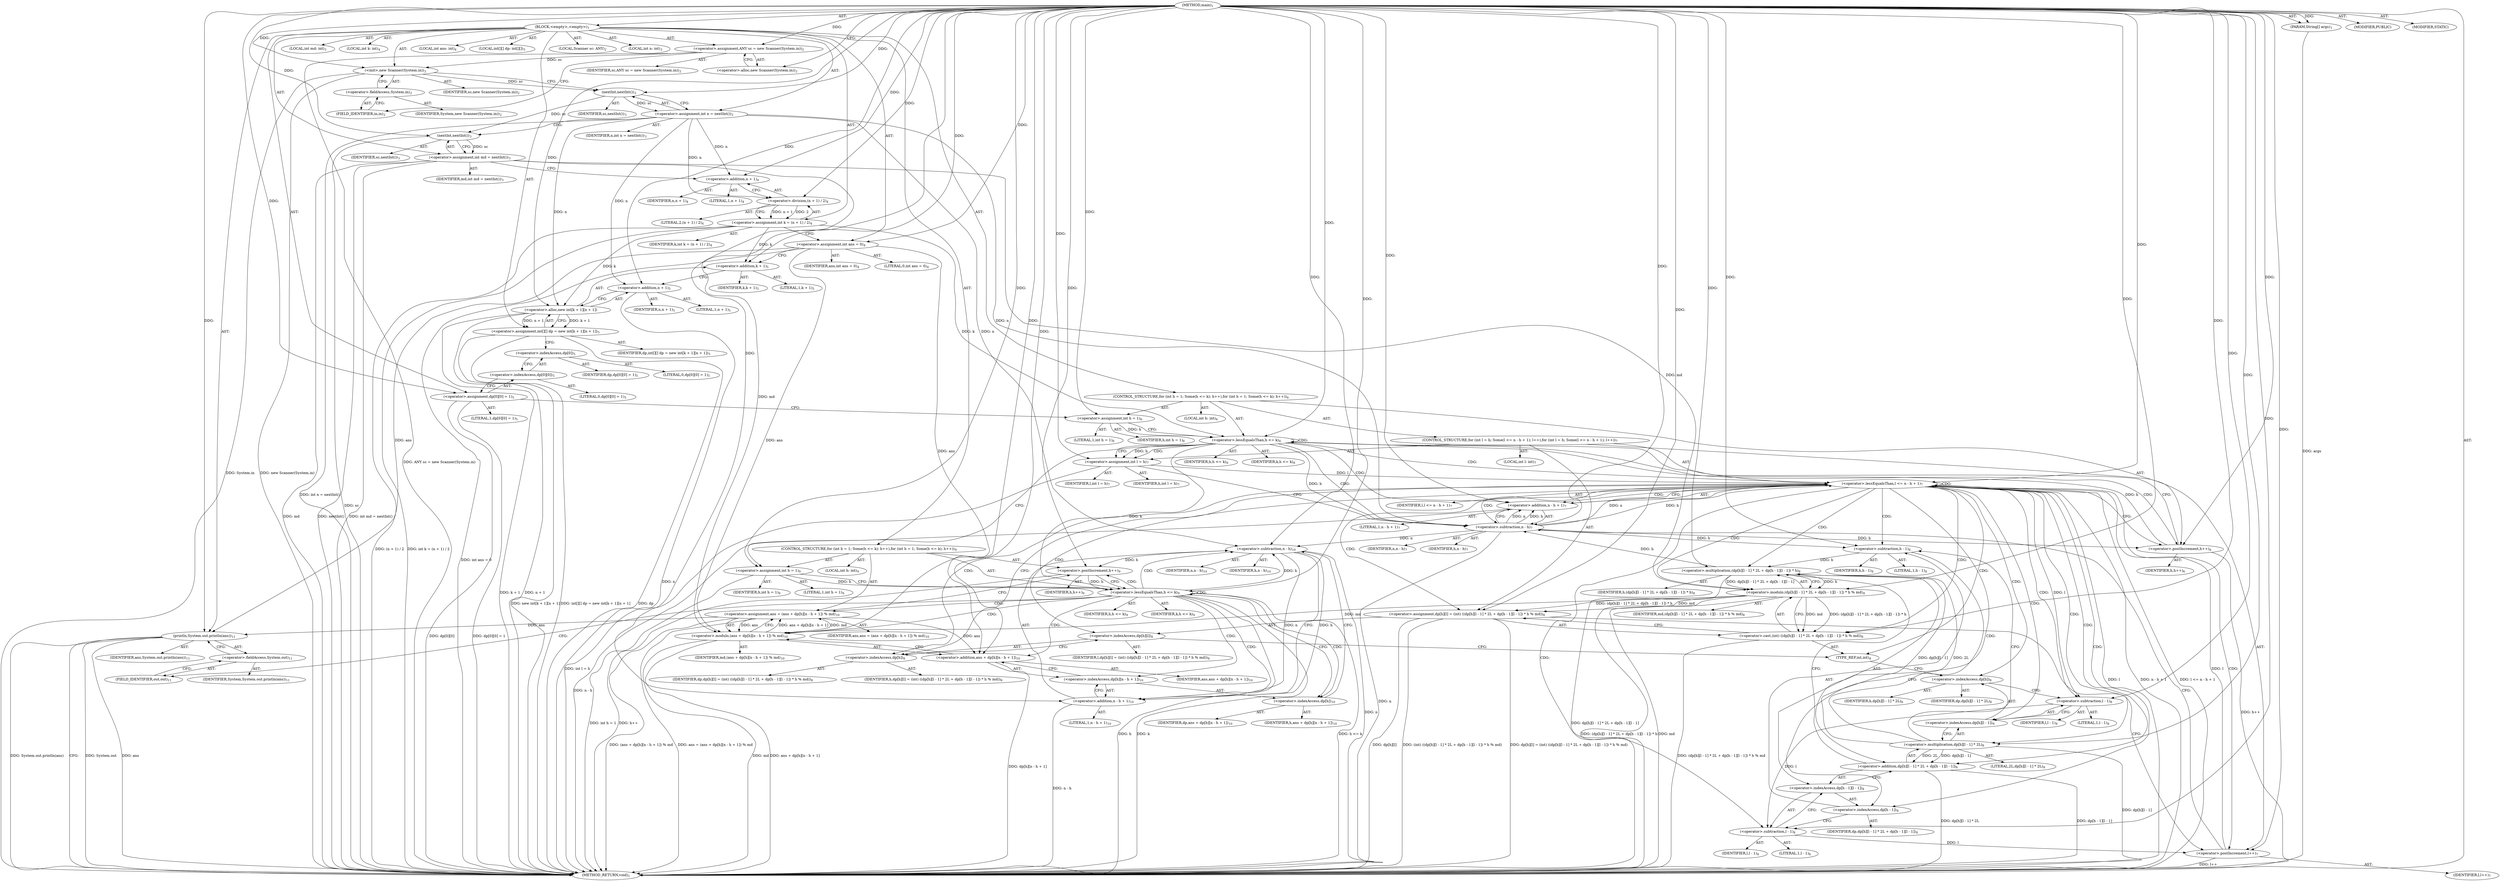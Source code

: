 digraph "main" {  
"19" [label = <(METHOD,main)<SUB>1</SUB>> ]
"20" [label = <(PARAM,String[] args)<SUB>1</SUB>> ]
"21" [label = <(BLOCK,&lt;empty&gt;,&lt;empty&gt;)<SUB>1</SUB>> ]
"4" [label = <(LOCAL,Scanner sc: ANY)<SUB>2</SUB>> ]
"22" [label = <(&lt;operator&gt;.assignment,ANY sc = new Scanner(System.in))<SUB>2</SUB>> ]
"23" [label = <(IDENTIFIER,sc,ANY sc = new Scanner(System.in))<SUB>2</SUB>> ]
"24" [label = <(&lt;operator&gt;.alloc,new Scanner(System.in))<SUB>2</SUB>> ]
"25" [label = <(&lt;init&gt;,new Scanner(System.in))<SUB>2</SUB>> ]
"3" [label = <(IDENTIFIER,sc,new Scanner(System.in))<SUB>2</SUB>> ]
"26" [label = <(&lt;operator&gt;.fieldAccess,System.in)<SUB>2</SUB>> ]
"27" [label = <(IDENTIFIER,System,new Scanner(System.in))<SUB>2</SUB>> ]
"28" [label = <(FIELD_IDENTIFIER,in,in)<SUB>2</SUB>> ]
"29" [label = <(LOCAL,int n: int)<SUB>3</SUB>> ]
"30" [label = <(LOCAL,int md: int)<SUB>3</SUB>> ]
"31" [label = <(&lt;operator&gt;.assignment,int n = nextInt())<SUB>3</SUB>> ]
"32" [label = <(IDENTIFIER,n,int n = nextInt())<SUB>3</SUB>> ]
"33" [label = <(nextInt,nextInt())<SUB>3</SUB>> ]
"34" [label = <(IDENTIFIER,sc,nextInt())<SUB>3</SUB>> ]
"35" [label = <(&lt;operator&gt;.assignment,int md = nextInt())<SUB>3</SUB>> ]
"36" [label = <(IDENTIFIER,md,int md = nextInt())<SUB>3</SUB>> ]
"37" [label = <(nextInt,nextInt())<SUB>3</SUB>> ]
"38" [label = <(IDENTIFIER,sc,nextInt())<SUB>3</SUB>> ]
"39" [label = <(LOCAL,int k: int)<SUB>4</SUB>> ]
"40" [label = <(&lt;operator&gt;.assignment,int k = (n + 1) / 2)<SUB>4</SUB>> ]
"41" [label = <(IDENTIFIER,k,int k = (n + 1) / 2)<SUB>4</SUB>> ]
"42" [label = <(&lt;operator&gt;.division,(n + 1) / 2)<SUB>4</SUB>> ]
"43" [label = <(&lt;operator&gt;.addition,n + 1)<SUB>4</SUB>> ]
"44" [label = <(IDENTIFIER,n,n + 1)<SUB>4</SUB>> ]
"45" [label = <(LITERAL,1,n + 1)<SUB>4</SUB>> ]
"46" [label = <(LITERAL,2,(n + 1) / 2)<SUB>4</SUB>> ]
"47" [label = <(LOCAL,int ans: int)<SUB>4</SUB>> ]
"48" [label = <(&lt;operator&gt;.assignment,int ans = 0)<SUB>4</SUB>> ]
"49" [label = <(IDENTIFIER,ans,int ans = 0)<SUB>4</SUB>> ]
"50" [label = <(LITERAL,0,int ans = 0)<SUB>4</SUB>> ]
"51" [label = <(LOCAL,int[][] dp: int[][])<SUB>5</SUB>> ]
"52" [label = <(&lt;operator&gt;.assignment,int[][] dp = new int[k + 1][n + 1])<SUB>5</SUB>> ]
"53" [label = <(IDENTIFIER,dp,int[][] dp = new int[k + 1][n + 1])<SUB>5</SUB>> ]
"54" [label = <(&lt;operator&gt;.alloc,new int[k + 1][n + 1])> ]
"55" [label = <(&lt;operator&gt;.addition,k + 1)<SUB>5</SUB>> ]
"56" [label = <(IDENTIFIER,k,k + 1)<SUB>5</SUB>> ]
"57" [label = <(LITERAL,1,k + 1)<SUB>5</SUB>> ]
"58" [label = <(&lt;operator&gt;.addition,n + 1)<SUB>5</SUB>> ]
"59" [label = <(IDENTIFIER,n,n + 1)<SUB>5</SUB>> ]
"60" [label = <(LITERAL,1,n + 1)<SUB>5</SUB>> ]
"61" [label = <(&lt;operator&gt;.assignment,dp[0][0] = 1)<SUB>5</SUB>> ]
"62" [label = <(&lt;operator&gt;.indexAccess,dp[0][0])<SUB>5</SUB>> ]
"63" [label = <(&lt;operator&gt;.indexAccess,dp[0])<SUB>5</SUB>> ]
"64" [label = <(IDENTIFIER,dp,dp[0][0] = 1)<SUB>5</SUB>> ]
"65" [label = <(LITERAL,0,dp[0][0] = 1)<SUB>5</SUB>> ]
"66" [label = <(LITERAL,0,dp[0][0] = 1)<SUB>5</SUB>> ]
"67" [label = <(LITERAL,1,dp[0][0] = 1)<SUB>5</SUB>> ]
"68" [label = <(CONTROL_STRUCTURE,for (int h = 1; Some(h &lt;= k); h++),for (int h = 1; Some(h &lt;= k); h++))<SUB>6</SUB>> ]
"69" [label = <(LOCAL,int h: int)<SUB>6</SUB>> ]
"70" [label = <(&lt;operator&gt;.assignment,int h = 1)<SUB>6</SUB>> ]
"71" [label = <(IDENTIFIER,h,int h = 1)<SUB>6</SUB>> ]
"72" [label = <(LITERAL,1,int h = 1)<SUB>6</SUB>> ]
"73" [label = <(&lt;operator&gt;.lessEqualsThan,h &lt;= k)<SUB>6</SUB>> ]
"74" [label = <(IDENTIFIER,h,h &lt;= k)<SUB>6</SUB>> ]
"75" [label = <(IDENTIFIER,k,h &lt;= k)<SUB>6</SUB>> ]
"76" [label = <(&lt;operator&gt;.postIncrement,h++)<SUB>6</SUB>> ]
"77" [label = <(IDENTIFIER,h,h++)<SUB>6</SUB>> ]
"78" [label = <(CONTROL_STRUCTURE,for (int l = h; Some(l &lt;= n - h + 1); l++),for (int l = h; Some(l &lt;= n - h + 1); l++))<SUB>7</SUB>> ]
"79" [label = <(LOCAL,int l: int)<SUB>7</SUB>> ]
"80" [label = <(&lt;operator&gt;.assignment,int l = h)<SUB>7</SUB>> ]
"81" [label = <(IDENTIFIER,l,int l = h)<SUB>7</SUB>> ]
"82" [label = <(IDENTIFIER,h,int l = h)<SUB>7</SUB>> ]
"83" [label = <(&lt;operator&gt;.lessEqualsThan,l &lt;= n - h + 1)<SUB>7</SUB>> ]
"84" [label = <(IDENTIFIER,l,l &lt;= n - h + 1)<SUB>7</SUB>> ]
"85" [label = <(&lt;operator&gt;.addition,n - h + 1)<SUB>7</SUB>> ]
"86" [label = <(&lt;operator&gt;.subtraction,n - h)<SUB>7</SUB>> ]
"87" [label = <(IDENTIFIER,n,n - h)<SUB>7</SUB>> ]
"88" [label = <(IDENTIFIER,h,n - h)<SUB>7</SUB>> ]
"89" [label = <(LITERAL,1,n - h + 1)<SUB>7</SUB>> ]
"90" [label = <(&lt;operator&gt;.postIncrement,l++)<SUB>7</SUB>> ]
"91" [label = <(IDENTIFIER,l,l++)<SUB>7</SUB>> ]
"92" [label = <(&lt;operator&gt;.assignment,dp[h][l] = (int) ((dp[h][l - 1] * 2L + dp[h - 1][l - 1]) * h % md))<SUB>8</SUB>> ]
"93" [label = <(&lt;operator&gt;.indexAccess,dp[h][l])<SUB>8</SUB>> ]
"94" [label = <(&lt;operator&gt;.indexAccess,dp[h])<SUB>8</SUB>> ]
"95" [label = <(IDENTIFIER,dp,dp[h][l] = (int) ((dp[h][l - 1] * 2L + dp[h - 1][l - 1]) * h % md))<SUB>8</SUB>> ]
"96" [label = <(IDENTIFIER,h,dp[h][l] = (int) ((dp[h][l - 1] * 2L + dp[h - 1][l - 1]) * h % md))<SUB>8</SUB>> ]
"97" [label = <(IDENTIFIER,l,dp[h][l] = (int) ((dp[h][l - 1] * 2L + dp[h - 1][l - 1]) * h % md))<SUB>8</SUB>> ]
"98" [label = <(&lt;operator&gt;.cast,(int) ((dp[h][l - 1] * 2L + dp[h - 1][l - 1]) * h % md))<SUB>8</SUB>> ]
"99" [label = <(TYPE_REF,int,int)<SUB>8</SUB>> ]
"100" [label = <(&lt;operator&gt;.modulo,(dp[h][l - 1] * 2L + dp[h - 1][l - 1]) * h % md)<SUB>8</SUB>> ]
"101" [label = <(&lt;operator&gt;.multiplication,(dp[h][l - 1] * 2L + dp[h - 1][l - 1]) * h)<SUB>8</SUB>> ]
"102" [label = <(&lt;operator&gt;.addition,dp[h][l - 1] * 2L + dp[h - 1][l - 1])<SUB>8</SUB>> ]
"103" [label = <(&lt;operator&gt;.multiplication,dp[h][l - 1] * 2L)<SUB>8</SUB>> ]
"104" [label = <(&lt;operator&gt;.indexAccess,dp[h][l - 1])<SUB>8</SUB>> ]
"105" [label = <(&lt;operator&gt;.indexAccess,dp[h])<SUB>8</SUB>> ]
"106" [label = <(IDENTIFIER,dp,dp[h][l - 1] * 2L)<SUB>8</SUB>> ]
"107" [label = <(IDENTIFIER,h,dp[h][l - 1] * 2L)<SUB>8</SUB>> ]
"108" [label = <(&lt;operator&gt;.subtraction,l - 1)<SUB>8</SUB>> ]
"109" [label = <(IDENTIFIER,l,l - 1)<SUB>8</SUB>> ]
"110" [label = <(LITERAL,1,l - 1)<SUB>8</SUB>> ]
"111" [label = <(LITERAL,2L,dp[h][l - 1] * 2L)<SUB>8</SUB>> ]
"112" [label = <(&lt;operator&gt;.indexAccess,dp[h - 1][l - 1])<SUB>8</SUB>> ]
"113" [label = <(&lt;operator&gt;.indexAccess,dp[h - 1])<SUB>8</SUB>> ]
"114" [label = <(IDENTIFIER,dp,dp[h][l - 1] * 2L + dp[h - 1][l - 1])<SUB>8</SUB>> ]
"115" [label = <(&lt;operator&gt;.subtraction,h - 1)<SUB>8</SUB>> ]
"116" [label = <(IDENTIFIER,h,h - 1)<SUB>8</SUB>> ]
"117" [label = <(LITERAL,1,h - 1)<SUB>8</SUB>> ]
"118" [label = <(&lt;operator&gt;.subtraction,l - 1)<SUB>8</SUB>> ]
"119" [label = <(IDENTIFIER,l,l - 1)<SUB>8</SUB>> ]
"120" [label = <(LITERAL,1,l - 1)<SUB>8</SUB>> ]
"121" [label = <(IDENTIFIER,h,(dp[h][l - 1] * 2L + dp[h - 1][l - 1]) * h)<SUB>8</SUB>> ]
"122" [label = <(IDENTIFIER,md,(dp[h][l - 1] * 2L + dp[h - 1][l - 1]) * h % md)<SUB>8</SUB>> ]
"123" [label = <(CONTROL_STRUCTURE,for (int h = 1; Some(h &lt;= k); h++),for (int h = 1; Some(h &lt;= k); h++))<SUB>9</SUB>> ]
"124" [label = <(LOCAL,int h: int)<SUB>9</SUB>> ]
"125" [label = <(&lt;operator&gt;.assignment,int h = 1)<SUB>9</SUB>> ]
"126" [label = <(IDENTIFIER,h,int h = 1)<SUB>9</SUB>> ]
"127" [label = <(LITERAL,1,int h = 1)<SUB>9</SUB>> ]
"128" [label = <(&lt;operator&gt;.lessEqualsThan,h &lt;= k)<SUB>9</SUB>> ]
"129" [label = <(IDENTIFIER,h,h &lt;= k)<SUB>9</SUB>> ]
"130" [label = <(IDENTIFIER,k,h &lt;= k)<SUB>9</SUB>> ]
"131" [label = <(&lt;operator&gt;.postIncrement,h++)<SUB>9</SUB>> ]
"132" [label = <(IDENTIFIER,h,h++)<SUB>9</SUB>> ]
"133" [label = <(&lt;operator&gt;.assignment,ans = (ans + dp[h][n - h + 1]) % md)<SUB>10</SUB>> ]
"134" [label = <(IDENTIFIER,ans,ans = (ans + dp[h][n - h + 1]) % md)<SUB>10</SUB>> ]
"135" [label = <(&lt;operator&gt;.modulo,(ans + dp[h][n - h + 1]) % md)<SUB>10</SUB>> ]
"136" [label = <(&lt;operator&gt;.addition,ans + dp[h][n - h + 1])<SUB>10</SUB>> ]
"137" [label = <(IDENTIFIER,ans,ans + dp[h][n - h + 1])<SUB>10</SUB>> ]
"138" [label = <(&lt;operator&gt;.indexAccess,dp[h][n - h + 1])<SUB>10</SUB>> ]
"139" [label = <(&lt;operator&gt;.indexAccess,dp[h])<SUB>10</SUB>> ]
"140" [label = <(IDENTIFIER,dp,ans + dp[h][n - h + 1])<SUB>10</SUB>> ]
"141" [label = <(IDENTIFIER,h,ans + dp[h][n - h + 1])<SUB>10</SUB>> ]
"142" [label = <(&lt;operator&gt;.addition,n - h + 1)<SUB>10</SUB>> ]
"143" [label = <(&lt;operator&gt;.subtraction,n - h)<SUB>10</SUB>> ]
"144" [label = <(IDENTIFIER,n,n - h)<SUB>10</SUB>> ]
"145" [label = <(IDENTIFIER,h,n - h)<SUB>10</SUB>> ]
"146" [label = <(LITERAL,1,n - h + 1)<SUB>10</SUB>> ]
"147" [label = <(IDENTIFIER,md,(ans + dp[h][n - h + 1]) % md)<SUB>10</SUB>> ]
"148" [label = <(println,System.out.println(ans))<SUB>11</SUB>> ]
"149" [label = <(&lt;operator&gt;.fieldAccess,System.out)<SUB>11</SUB>> ]
"150" [label = <(IDENTIFIER,System,System.out.println(ans))<SUB>11</SUB>> ]
"151" [label = <(FIELD_IDENTIFIER,out,out)<SUB>11</SUB>> ]
"152" [label = <(IDENTIFIER,ans,System.out.println(ans))<SUB>11</SUB>> ]
"153" [label = <(MODIFIER,PUBLIC)> ]
"154" [label = <(MODIFIER,STATIC)> ]
"155" [label = <(METHOD_RETURN,void)<SUB>1</SUB>> ]
  "19" -> "20"  [ label = "AST: "] 
  "19" -> "21"  [ label = "AST: "] 
  "19" -> "153"  [ label = "AST: "] 
  "19" -> "154"  [ label = "AST: "] 
  "19" -> "155"  [ label = "AST: "] 
  "21" -> "4"  [ label = "AST: "] 
  "21" -> "22"  [ label = "AST: "] 
  "21" -> "25"  [ label = "AST: "] 
  "21" -> "29"  [ label = "AST: "] 
  "21" -> "30"  [ label = "AST: "] 
  "21" -> "31"  [ label = "AST: "] 
  "21" -> "35"  [ label = "AST: "] 
  "21" -> "39"  [ label = "AST: "] 
  "21" -> "40"  [ label = "AST: "] 
  "21" -> "47"  [ label = "AST: "] 
  "21" -> "48"  [ label = "AST: "] 
  "21" -> "51"  [ label = "AST: "] 
  "21" -> "52"  [ label = "AST: "] 
  "21" -> "61"  [ label = "AST: "] 
  "21" -> "68"  [ label = "AST: "] 
  "21" -> "123"  [ label = "AST: "] 
  "21" -> "148"  [ label = "AST: "] 
  "22" -> "23"  [ label = "AST: "] 
  "22" -> "24"  [ label = "AST: "] 
  "25" -> "3"  [ label = "AST: "] 
  "25" -> "26"  [ label = "AST: "] 
  "26" -> "27"  [ label = "AST: "] 
  "26" -> "28"  [ label = "AST: "] 
  "31" -> "32"  [ label = "AST: "] 
  "31" -> "33"  [ label = "AST: "] 
  "33" -> "34"  [ label = "AST: "] 
  "35" -> "36"  [ label = "AST: "] 
  "35" -> "37"  [ label = "AST: "] 
  "37" -> "38"  [ label = "AST: "] 
  "40" -> "41"  [ label = "AST: "] 
  "40" -> "42"  [ label = "AST: "] 
  "42" -> "43"  [ label = "AST: "] 
  "42" -> "46"  [ label = "AST: "] 
  "43" -> "44"  [ label = "AST: "] 
  "43" -> "45"  [ label = "AST: "] 
  "48" -> "49"  [ label = "AST: "] 
  "48" -> "50"  [ label = "AST: "] 
  "52" -> "53"  [ label = "AST: "] 
  "52" -> "54"  [ label = "AST: "] 
  "54" -> "55"  [ label = "AST: "] 
  "54" -> "58"  [ label = "AST: "] 
  "55" -> "56"  [ label = "AST: "] 
  "55" -> "57"  [ label = "AST: "] 
  "58" -> "59"  [ label = "AST: "] 
  "58" -> "60"  [ label = "AST: "] 
  "61" -> "62"  [ label = "AST: "] 
  "61" -> "67"  [ label = "AST: "] 
  "62" -> "63"  [ label = "AST: "] 
  "62" -> "66"  [ label = "AST: "] 
  "63" -> "64"  [ label = "AST: "] 
  "63" -> "65"  [ label = "AST: "] 
  "68" -> "69"  [ label = "AST: "] 
  "68" -> "70"  [ label = "AST: "] 
  "68" -> "73"  [ label = "AST: "] 
  "68" -> "76"  [ label = "AST: "] 
  "68" -> "78"  [ label = "AST: "] 
  "70" -> "71"  [ label = "AST: "] 
  "70" -> "72"  [ label = "AST: "] 
  "73" -> "74"  [ label = "AST: "] 
  "73" -> "75"  [ label = "AST: "] 
  "76" -> "77"  [ label = "AST: "] 
  "78" -> "79"  [ label = "AST: "] 
  "78" -> "80"  [ label = "AST: "] 
  "78" -> "83"  [ label = "AST: "] 
  "78" -> "90"  [ label = "AST: "] 
  "78" -> "92"  [ label = "AST: "] 
  "80" -> "81"  [ label = "AST: "] 
  "80" -> "82"  [ label = "AST: "] 
  "83" -> "84"  [ label = "AST: "] 
  "83" -> "85"  [ label = "AST: "] 
  "85" -> "86"  [ label = "AST: "] 
  "85" -> "89"  [ label = "AST: "] 
  "86" -> "87"  [ label = "AST: "] 
  "86" -> "88"  [ label = "AST: "] 
  "90" -> "91"  [ label = "AST: "] 
  "92" -> "93"  [ label = "AST: "] 
  "92" -> "98"  [ label = "AST: "] 
  "93" -> "94"  [ label = "AST: "] 
  "93" -> "97"  [ label = "AST: "] 
  "94" -> "95"  [ label = "AST: "] 
  "94" -> "96"  [ label = "AST: "] 
  "98" -> "99"  [ label = "AST: "] 
  "98" -> "100"  [ label = "AST: "] 
  "100" -> "101"  [ label = "AST: "] 
  "100" -> "122"  [ label = "AST: "] 
  "101" -> "102"  [ label = "AST: "] 
  "101" -> "121"  [ label = "AST: "] 
  "102" -> "103"  [ label = "AST: "] 
  "102" -> "112"  [ label = "AST: "] 
  "103" -> "104"  [ label = "AST: "] 
  "103" -> "111"  [ label = "AST: "] 
  "104" -> "105"  [ label = "AST: "] 
  "104" -> "108"  [ label = "AST: "] 
  "105" -> "106"  [ label = "AST: "] 
  "105" -> "107"  [ label = "AST: "] 
  "108" -> "109"  [ label = "AST: "] 
  "108" -> "110"  [ label = "AST: "] 
  "112" -> "113"  [ label = "AST: "] 
  "112" -> "118"  [ label = "AST: "] 
  "113" -> "114"  [ label = "AST: "] 
  "113" -> "115"  [ label = "AST: "] 
  "115" -> "116"  [ label = "AST: "] 
  "115" -> "117"  [ label = "AST: "] 
  "118" -> "119"  [ label = "AST: "] 
  "118" -> "120"  [ label = "AST: "] 
  "123" -> "124"  [ label = "AST: "] 
  "123" -> "125"  [ label = "AST: "] 
  "123" -> "128"  [ label = "AST: "] 
  "123" -> "131"  [ label = "AST: "] 
  "123" -> "133"  [ label = "AST: "] 
  "125" -> "126"  [ label = "AST: "] 
  "125" -> "127"  [ label = "AST: "] 
  "128" -> "129"  [ label = "AST: "] 
  "128" -> "130"  [ label = "AST: "] 
  "131" -> "132"  [ label = "AST: "] 
  "133" -> "134"  [ label = "AST: "] 
  "133" -> "135"  [ label = "AST: "] 
  "135" -> "136"  [ label = "AST: "] 
  "135" -> "147"  [ label = "AST: "] 
  "136" -> "137"  [ label = "AST: "] 
  "136" -> "138"  [ label = "AST: "] 
  "138" -> "139"  [ label = "AST: "] 
  "138" -> "142"  [ label = "AST: "] 
  "139" -> "140"  [ label = "AST: "] 
  "139" -> "141"  [ label = "AST: "] 
  "142" -> "143"  [ label = "AST: "] 
  "142" -> "146"  [ label = "AST: "] 
  "143" -> "144"  [ label = "AST: "] 
  "143" -> "145"  [ label = "AST: "] 
  "148" -> "149"  [ label = "AST: "] 
  "148" -> "152"  [ label = "AST: "] 
  "149" -> "150"  [ label = "AST: "] 
  "149" -> "151"  [ label = "AST: "] 
  "22" -> "28"  [ label = "CFG: "] 
  "25" -> "33"  [ label = "CFG: "] 
  "31" -> "37"  [ label = "CFG: "] 
  "35" -> "43"  [ label = "CFG: "] 
  "40" -> "48"  [ label = "CFG: "] 
  "48" -> "55"  [ label = "CFG: "] 
  "52" -> "63"  [ label = "CFG: "] 
  "61" -> "70"  [ label = "CFG: "] 
  "148" -> "155"  [ label = "CFG: "] 
  "24" -> "22"  [ label = "CFG: "] 
  "26" -> "25"  [ label = "CFG: "] 
  "33" -> "31"  [ label = "CFG: "] 
  "37" -> "35"  [ label = "CFG: "] 
  "42" -> "40"  [ label = "CFG: "] 
  "54" -> "52"  [ label = "CFG: "] 
  "62" -> "61"  [ label = "CFG: "] 
  "70" -> "73"  [ label = "CFG: "] 
  "73" -> "80"  [ label = "CFG: "] 
  "73" -> "125"  [ label = "CFG: "] 
  "76" -> "73"  [ label = "CFG: "] 
  "125" -> "128"  [ label = "CFG: "] 
  "128" -> "139"  [ label = "CFG: "] 
  "128" -> "151"  [ label = "CFG: "] 
  "131" -> "128"  [ label = "CFG: "] 
  "133" -> "131"  [ label = "CFG: "] 
  "149" -> "148"  [ label = "CFG: "] 
  "28" -> "26"  [ label = "CFG: "] 
  "43" -> "42"  [ label = "CFG: "] 
  "55" -> "58"  [ label = "CFG: "] 
  "58" -> "54"  [ label = "CFG: "] 
  "63" -> "62"  [ label = "CFG: "] 
  "80" -> "86"  [ label = "CFG: "] 
  "83" -> "94"  [ label = "CFG: "] 
  "83" -> "76"  [ label = "CFG: "] 
  "90" -> "86"  [ label = "CFG: "] 
  "92" -> "90"  [ label = "CFG: "] 
  "135" -> "133"  [ label = "CFG: "] 
  "151" -> "149"  [ label = "CFG: "] 
  "85" -> "83"  [ label = "CFG: "] 
  "93" -> "99"  [ label = "CFG: "] 
  "98" -> "92"  [ label = "CFG: "] 
  "136" -> "135"  [ label = "CFG: "] 
  "86" -> "85"  [ label = "CFG: "] 
  "94" -> "93"  [ label = "CFG: "] 
  "99" -> "105"  [ label = "CFG: "] 
  "100" -> "98"  [ label = "CFG: "] 
  "138" -> "136"  [ label = "CFG: "] 
  "101" -> "100"  [ label = "CFG: "] 
  "139" -> "143"  [ label = "CFG: "] 
  "142" -> "138"  [ label = "CFG: "] 
  "102" -> "101"  [ label = "CFG: "] 
  "143" -> "142"  [ label = "CFG: "] 
  "103" -> "115"  [ label = "CFG: "] 
  "112" -> "102"  [ label = "CFG: "] 
  "104" -> "103"  [ label = "CFG: "] 
  "113" -> "118"  [ label = "CFG: "] 
  "118" -> "112"  [ label = "CFG: "] 
  "105" -> "108"  [ label = "CFG: "] 
  "108" -> "104"  [ label = "CFG: "] 
  "115" -> "113"  [ label = "CFG: "] 
  "19" -> "24"  [ label = "CFG: "] 
  "20" -> "155"  [ label = "DDG: args"] 
  "22" -> "155"  [ label = "DDG: ANY sc = new Scanner(System.in)"] 
  "25" -> "155"  [ label = "DDG: System.in"] 
  "25" -> "155"  [ label = "DDG: new Scanner(System.in)"] 
  "31" -> "155"  [ label = "DDG: int n = nextInt()"] 
  "35" -> "155"  [ label = "DDG: md"] 
  "37" -> "155"  [ label = "DDG: sc"] 
  "35" -> "155"  [ label = "DDG: nextInt()"] 
  "35" -> "155"  [ label = "DDG: int md = nextInt()"] 
  "40" -> "155"  [ label = "DDG: (n + 1) / 2"] 
  "40" -> "155"  [ label = "DDG: int k = (n + 1) / 2"] 
  "48" -> "155"  [ label = "DDG: int ans = 0"] 
  "52" -> "155"  [ label = "DDG: dp"] 
  "54" -> "155"  [ label = "DDG: k + 1"] 
  "58" -> "155"  [ label = "DDG: n"] 
  "54" -> "155"  [ label = "DDG: n + 1"] 
  "52" -> "155"  [ label = "DDG: new int[k + 1][n + 1]"] 
  "52" -> "155"  [ label = "DDG: int[][] dp = new int[k + 1][n + 1]"] 
  "61" -> "155"  [ label = "DDG: dp[0][0]"] 
  "61" -> "155"  [ label = "DDG: dp[0][0] = 1"] 
  "125" -> "155"  [ label = "DDG: int h = 1"] 
  "128" -> "155"  [ label = "DDG: h"] 
  "128" -> "155"  [ label = "DDG: k"] 
  "128" -> "155"  [ label = "DDG: h &lt;= k"] 
  "148" -> "155"  [ label = "DDG: System.out"] 
  "148" -> "155"  [ label = "DDG: ans"] 
  "148" -> "155"  [ label = "DDG: System.out.println(ans)"] 
  "143" -> "155"  [ label = "DDG: n"] 
  "142" -> "155"  [ label = "DDG: n - h"] 
  "136" -> "155"  [ label = "DDG: dp[h][n - h + 1]"] 
  "135" -> "155"  [ label = "DDG: ans + dp[h][n - h + 1]"] 
  "135" -> "155"  [ label = "DDG: md"] 
  "133" -> "155"  [ label = "DDG: (ans + dp[h][n - h + 1]) % md"] 
  "133" -> "155"  [ label = "DDG: ans = (ans + dp[h][n - h + 1]) % md"] 
  "131" -> "155"  [ label = "DDG: h++"] 
  "80" -> "155"  [ label = "DDG: int l = h"] 
  "83" -> "155"  [ label = "DDG: l"] 
  "86" -> "155"  [ label = "DDG: n"] 
  "85" -> "155"  [ label = "DDG: n - h"] 
  "83" -> "155"  [ label = "DDG: n - h + 1"] 
  "83" -> "155"  [ label = "DDG: l &lt;= n - h + 1"] 
  "76" -> "155"  [ label = "DDG: h++"] 
  "92" -> "155"  [ label = "DDG: dp[h][l]"] 
  "103" -> "155"  [ label = "DDG: dp[h][l - 1]"] 
  "102" -> "155"  [ label = "DDG: dp[h][l - 1] * 2L"] 
  "102" -> "155"  [ label = "DDG: dp[h - 1][l - 1]"] 
  "101" -> "155"  [ label = "DDG: dp[h][l - 1] * 2L + dp[h - 1][l - 1]"] 
  "100" -> "155"  [ label = "DDG: (dp[h][l - 1] * 2L + dp[h - 1][l - 1]) * h"] 
  "100" -> "155"  [ label = "DDG: md"] 
  "98" -> "155"  [ label = "DDG: (dp[h][l - 1] * 2L + dp[h - 1][l - 1]) * h % md"] 
  "92" -> "155"  [ label = "DDG: (int) ((dp[h][l - 1] * 2L + dp[h - 1][l - 1]) * h % md)"] 
  "92" -> "155"  [ label = "DDG: dp[h][l] = (int) ((dp[h][l - 1] * 2L + dp[h - 1][l - 1]) * h % md)"] 
  "90" -> "155"  [ label = "DDG: l++"] 
  "19" -> "20"  [ label = "DDG: "] 
  "19" -> "22"  [ label = "DDG: "] 
  "33" -> "31"  [ label = "DDG: sc"] 
  "37" -> "35"  [ label = "DDG: sc"] 
  "42" -> "40"  [ label = "DDG: n + 1"] 
  "42" -> "40"  [ label = "DDG: 2"] 
  "19" -> "48"  [ label = "DDG: "] 
  "54" -> "52"  [ label = "DDG: k + 1"] 
  "54" -> "52"  [ label = "DDG: n + 1"] 
  "19" -> "61"  [ label = "DDG: "] 
  "22" -> "25"  [ label = "DDG: sc"] 
  "19" -> "25"  [ label = "DDG: "] 
  "19" -> "70"  [ label = "DDG: "] 
  "19" -> "125"  [ label = "DDG: "] 
  "135" -> "133"  [ label = "DDG: ans + dp[h][n - h + 1]"] 
  "135" -> "133"  [ label = "DDG: md"] 
  "48" -> "148"  [ label = "DDG: ans"] 
  "133" -> "148"  [ label = "DDG: ans"] 
  "19" -> "148"  [ label = "DDG: "] 
  "25" -> "33"  [ label = "DDG: sc"] 
  "19" -> "33"  [ label = "DDG: "] 
  "33" -> "37"  [ label = "DDG: sc"] 
  "19" -> "37"  [ label = "DDG: "] 
  "31" -> "42"  [ label = "DDG: n"] 
  "19" -> "42"  [ label = "DDG: "] 
  "40" -> "54"  [ label = "DDG: k"] 
  "19" -> "54"  [ label = "DDG: "] 
  "31" -> "54"  [ label = "DDG: n"] 
  "70" -> "73"  [ label = "DDG: h"] 
  "76" -> "73"  [ label = "DDG: h"] 
  "19" -> "73"  [ label = "DDG: "] 
  "40" -> "73"  [ label = "DDG: k"] 
  "86" -> "76"  [ label = "DDG: h"] 
  "19" -> "76"  [ label = "DDG: "] 
  "73" -> "80"  [ label = "DDG: h"] 
  "19" -> "80"  [ label = "DDG: "] 
  "19" -> "92"  [ label = "DDG: "] 
  "100" -> "92"  [ label = "DDG: (dp[h][l - 1] * 2L + dp[h - 1][l - 1]) * h"] 
  "100" -> "92"  [ label = "DDG: md"] 
  "125" -> "128"  [ label = "DDG: h"] 
  "131" -> "128"  [ label = "DDG: h"] 
  "19" -> "128"  [ label = "DDG: "] 
  "73" -> "128"  [ label = "DDG: k"] 
  "143" -> "131"  [ label = "DDG: h"] 
  "19" -> "131"  [ label = "DDG: "] 
  "31" -> "43"  [ label = "DDG: n"] 
  "19" -> "43"  [ label = "DDG: "] 
  "40" -> "55"  [ label = "DDG: k"] 
  "19" -> "55"  [ label = "DDG: "] 
  "19" -> "58"  [ label = "DDG: "] 
  "31" -> "58"  [ label = "DDG: n"] 
  "80" -> "83"  [ label = "DDG: l"] 
  "90" -> "83"  [ label = "DDG: l"] 
  "19" -> "83"  [ label = "DDG: "] 
  "86" -> "83"  [ label = "DDG: n"] 
  "86" -> "83"  [ label = "DDG: h"] 
  "118" -> "90"  [ label = "DDG: l"] 
  "19" -> "90"  [ label = "DDG: "] 
  "48" -> "135"  [ label = "DDG: ans"] 
  "133" -> "135"  [ label = "DDG: ans"] 
  "19" -> "135"  [ label = "DDG: "] 
  "35" -> "135"  [ label = "DDG: md"] 
  "100" -> "135"  [ label = "DDG: md"] 
  "86" -> "85"  [ label = "DDG: n"] 
  "86" -> "85"  [ label = "DDG: h"] 
  "19" -> "85"  [ label = "DDG: "] 
  "19" -> "98"  [ label = "DDG: "] 
  "100" -> "98"  [ label = "DDG: (dp[h][l - 1] * 2L + dp[h - 1][l - 1]) * h"] 
  "100" -> "98"  [ label = "DDG: md"] 
  "48" -> "136"  [ label = "DDG: ans"] 
  "133" -> "136"  [ label = "DDG: ans"] 
  "19" -> "136"  [ label = "DDG: "] 
  "19" -> "86"  [ label = "DDG: "] 
  "31" -> "86"  [ label = "DDG: n"] 
  "101" -> "86"  [ label = "DDG: h"] 
  "73" -> "86"  [ label = "DDG: h"] 
  "101" -> "100"  [ label = "DDG: dp[h][l - 1] * 2L + dp[h - 1][l - 1]"] 
  "101" -> "100"  [ label = "DDG: h"] 
  "35" -> "100"  [ label = "DDG: md"] 
  "19" -> "100"  [ label = "DDG: "] 
  "103" -> "101"  [ label = "DDG: dp[h][l - 1]"] 
  "103" -> "101"  [ label = "DDG: 2L"] 
  "115" -> "101"  [ label = "DDG: h"] 
  "19" -> "101"  [ label = "DDG: "] 
  "143" -> "142"  [ label = "DDG: n"] 
  "143" -> "142"  [ label = "DDG: h"] 
  "19" -> "142"  [ label = "DDG: "] 
  "103" -> "102"  [ label = "DDG: dp[h][l - 1]"] 
  "103" -> "102"  [ label = "DDG: 2L"] 
  "86" -> "143"  [ label = "DDG: n"] 
  "19" -> "143"  [ label = "DDG: "] 
  "31" -> "143"  [ label = "DDG: n"] 
  "128" -> "143"  [ label = "DDG: h"] 
  "19" -> "103"  [ label = "DDG: "] 
  "108" -> "118"  [ label = "DDG: l"] 
  "19" -> "118"  [ label = "DDG: "] 
  "83" -> "108"  [ label = "DDG: l"] 
  "19" -> "108"  [ label = "DDG: "] 
  "86" -> "115"  [ label = "DDG: h"] 
  "19" -> "115"  [ label = "DDG: "] 
  "73" -> "73"  [ label = "CDG: "] 
  "73" -> "85"  [ label = "CDG: "] 
  "73" -> "76"  [ label = "CDG: "] 
  "73" -> "80"  [ label = "CDG: "] 
  "73" -> "83"  [ label = "CDG: "] 
  "73" -> "86"  [ label = "CDG: "] 
  "128" -> "136"  [ label = "CDG: "] 
  "128" -> "128"  [ label = "CDG: "] 
  "128" -> "131"  [ label = "CDG: "] 
  "128" -> "142"  [ label = "CDG: "] 
  "128" -> "138"  [ label = "CDG: "] 
  "128" -> "143"  [ label = "CDG: "] 
  "128" -> "135"  [ label = "CDG: "] 
  "128" -> "139"  [ label = "CDG: "] 
  "128" -> "133"  [ label = "CDG: "] 
  "83" -> "94"  [ label = "CDG: "] 
  "83" -> "115"  [ label = "CDG: "] 
  "83" -> "98"  [ label = "CDG: "] 
  "83" -> "113"  [ label = "CDG: "] 
  "83" -> "99"  [ label = "CDG: "] 
  "83" -> "102"  [ label = "CDG: "] 
  "83" -> "85"  [ label = "CDG: "] 
  "83" -> "103"  [ label = "CDG: "] 
  "83" -> "104"  [ label = "CDG: "] 
  "83" -> "92"  [ label = "CDG: "] 
  "83" -> "112"  [ label = "CDG: "] 
  "83" -> "93"  [ label = "CDG: "] 
  "83" -> "101"  [ label = "CDG: "] 
  "83" -> "90"  [ label = "CDG: "] 
  "83" -> "83"  [ label = "CDG: "] 
  "83" -> "105"  [ label = "CDG: "] 
  "83" -> "118"  [ label = "CDG: "] 
  "83" -> "100"  [ label = "CDG: "] 
  "83" -> "108"  [ label = "CDG: "] 
  "83" -> "86"  [ label = "CDG: "] 
}
